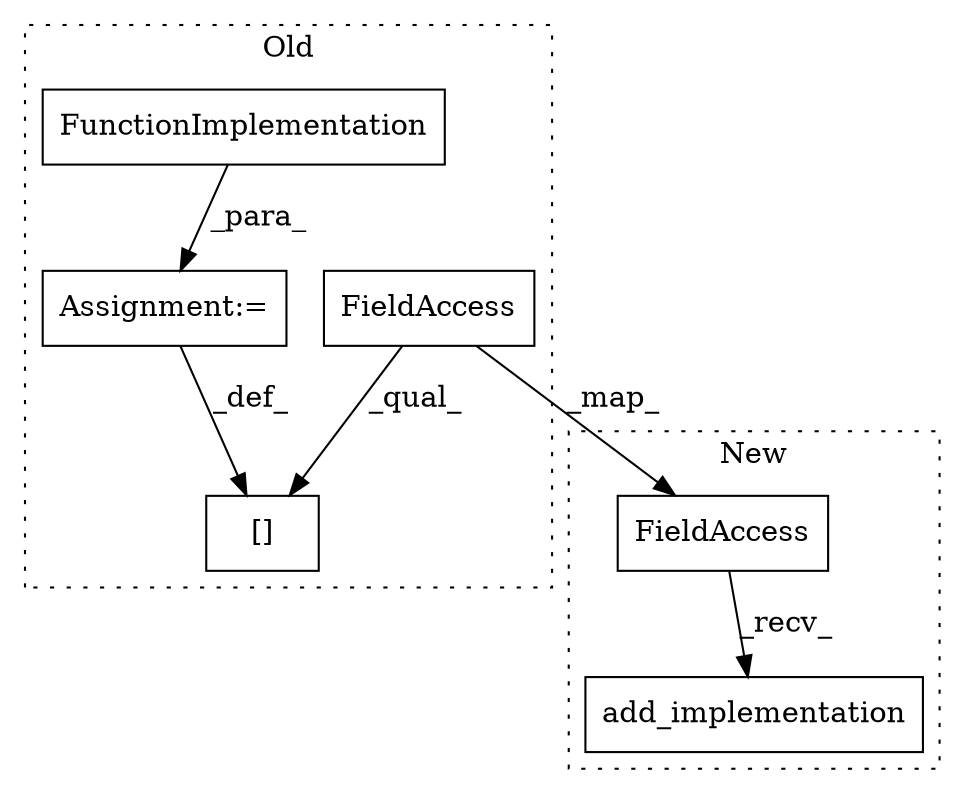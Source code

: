 digraph G {
subgraph cluster0 {
1 [label="[]" a="2" s="13891,13949" l="42,1" shape="box"];
3 [label="Assignment:=" a="7" s="13950" l="1" shape="box"];
4 [label="FunctionImplementation" a="32" s="13951,13991" l="23,1" shape="box"];
5 [label="FieldAccess" a="22" s="13891" l="41" shape="box"];
label = "Old";
style="dotted";
}
subgraph cluster1 {
2 [label="add_implementation" a="32" s="13872,13925" l="19,1" shape="box"];
6 [label="FieldAccess" a="22" s="13830" l="41" shape="box"];
label = "New";
style="dotted";
}
3 -> 1 [label="_def_"];
4 -> 3 [label="_para_"];
5 -> 6 [label="_map_"];
5 -> 1 [label="_qual_"];
6 -> 2 [label="_recv_"];
}